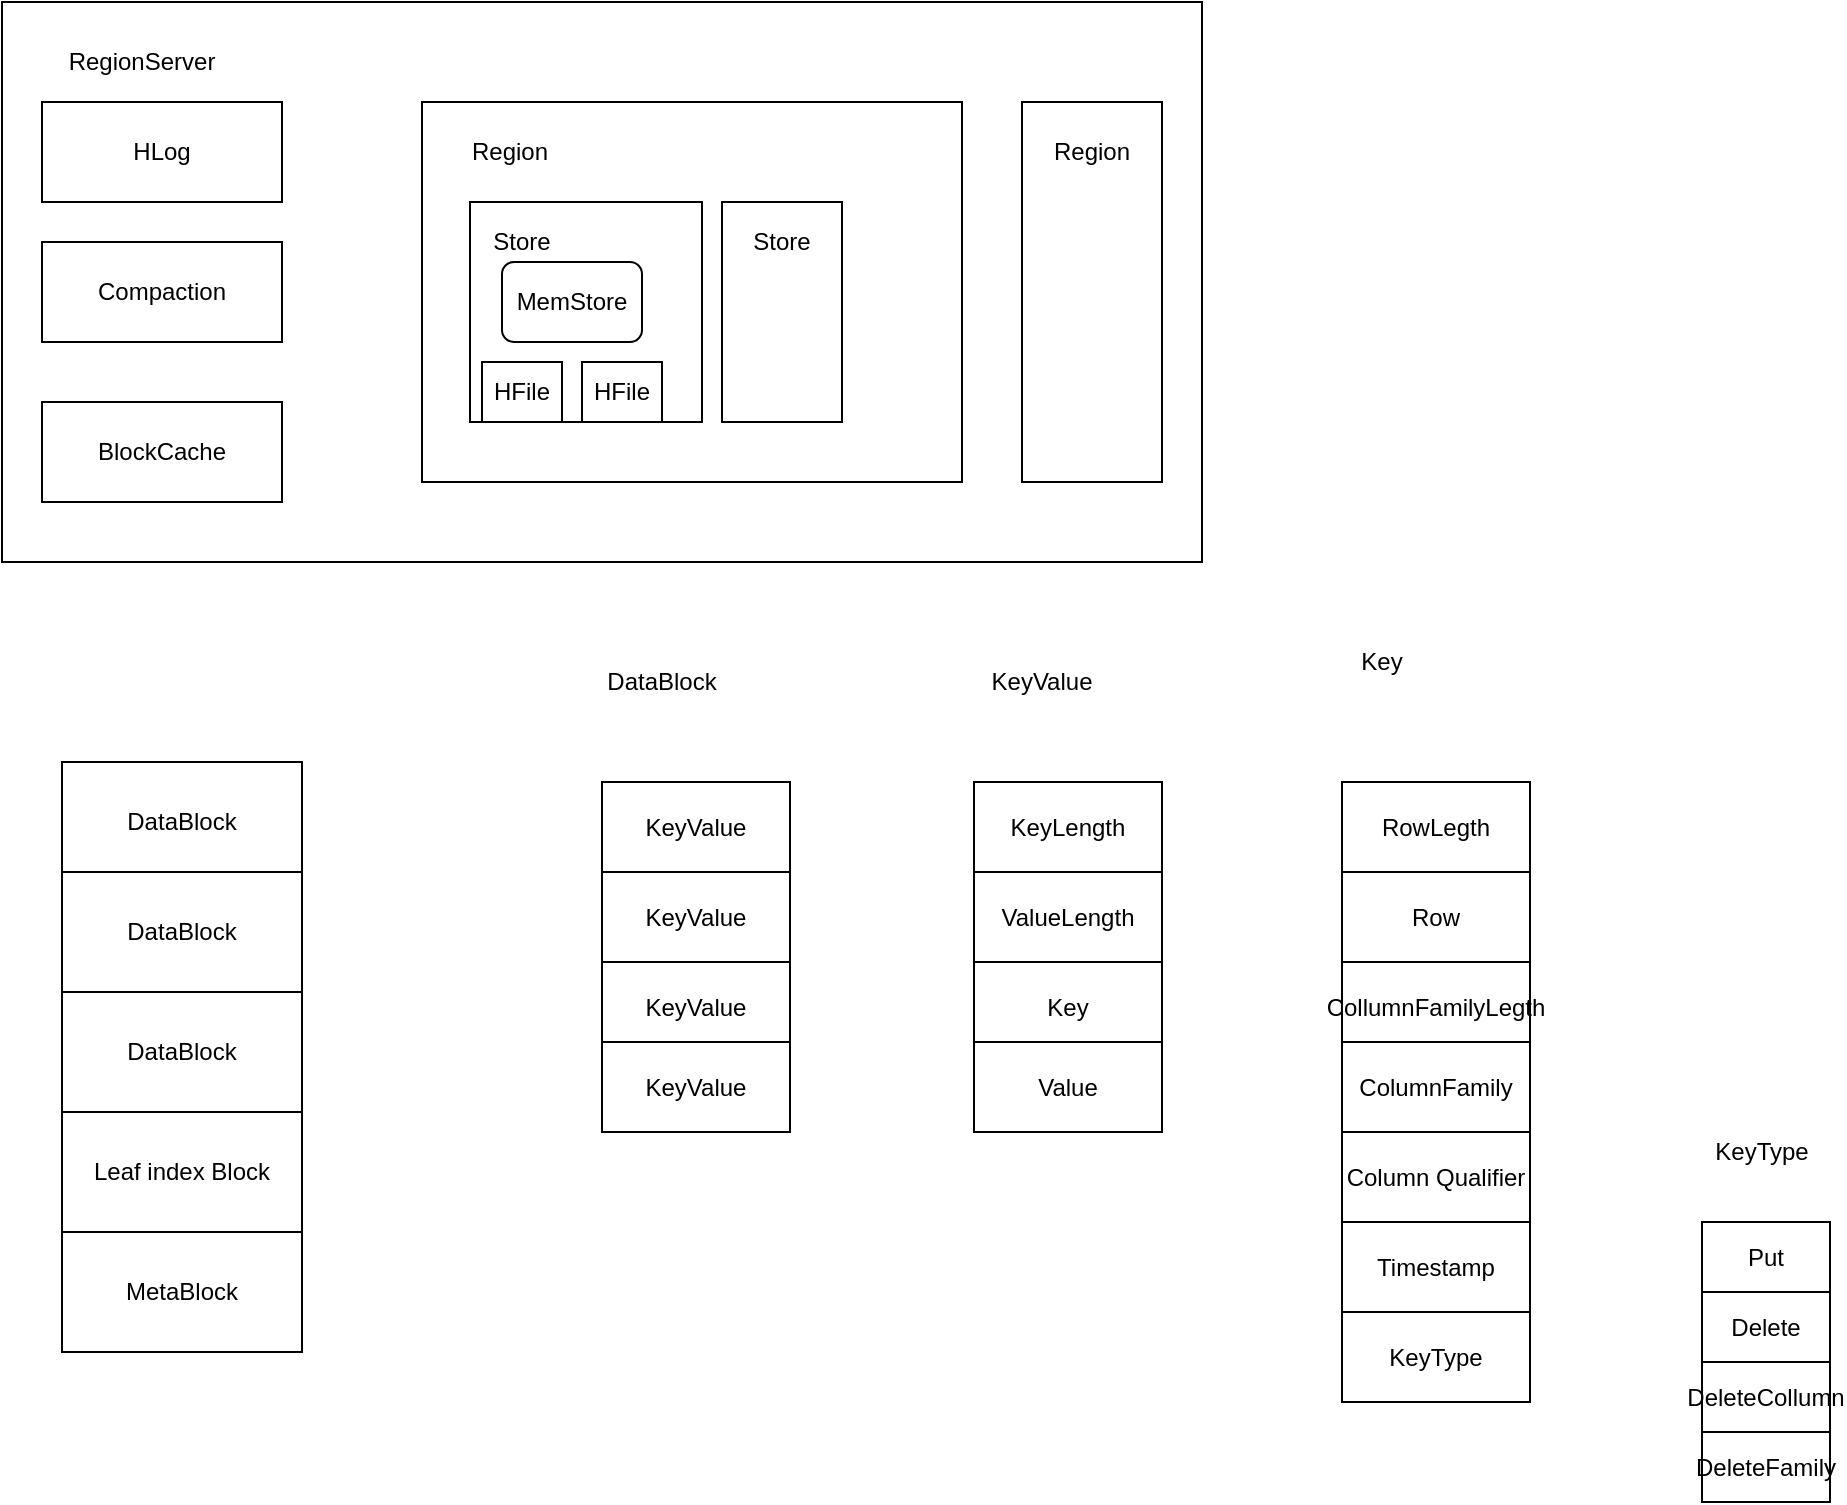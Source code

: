 <mxfile version="12.9.2" type="github"><diagram id="0JoJYc7WzWzA39LZwTIg" name="Page-1"><mxGraphModel dx="786" dy="514" grid="1" gridSize="10" guides="1" tooltips="1" connect="1" arrows="1" fold="1" page="1" pageScale="1" pageWidth="827" pageHeight="1169" math="0" shadow="0"><root><mxCell id="0"/><mxCell id="1" parent="0"/><mxCell id="EPxsvdsIlZg6vVIwDAS6-1" value="" style="rounded=0;whiteSpace=wrap;html=1;" vertex="1" parent="1"><mxGeometry x="180" y="120" width="600" height="280" as="geometry"/></mxCell><mxCell id="EPxsvdsIlZg6vVIwDAS6-2" value="RegionServer" style="text;html=1;strokeColor=none;fillColor=none;align=center;verticalAlign=middle;whiteSpace=wrap;rounded=0;" vertex="1" parent="1"><mxGeometry x="210" y="140" width="80" height="20" as="geometry"/></mxCell><mxCell id="EPxsvdsIlZg6vVIwDAS6-3" value="HLog" style="rounded=0;whiteSpace=wrap;html=1;" vertex="1" parent="1"><mxGeometry x="200" y="170" width="120" height="50" as="geometry"/></mxCell><mxCell id="EPxsvdsIlZg6vVIwDAS6-4" value="Compaction" style="rounded=0;whiteSpace=wrap;html=1;" vertex="1" parent="1"><mxGeometry x="200" y="240" width="120" height="50" as="geometry"/></mxCell><mxCell id="EPxsvdsIlZg6vVIwDAS6-6" value="BlockCache" style="rounded=0;whiteSpace=wrap;html=1;" vertex="1" parent="1"><mxGeometry x="200" y="320" width="120" height="50" as="geometry"/></mxCell><mxCell id="EPxsvdsIlZg6vVIwDAS6-7" value="" style="rounded=0;whiteSpace=wrap;html=1;" vertex="1" parent="1"><mxGeometry x="390" y="170" width="270" height="190" as="geometry"/></mxCell><mxCell id="EPxsvdsIlZg6vVIwDAS6-8" value="Region" style="text;html=1;strokeColor=none;fillColor=none;align=center;verticalAlign=middle;whiteSpace=wrap;rounded=0;" vertex="1" parent="1"><mxGeometry x="414" y="185" width="40" height="20" as="geometry"/></mxCell><mxCell id="EPxsvdsIlZg6vVIwDAS6-9" value="" style="rounded=0;whiteSpace=wrap;html=1;" vertex="1" parent="1"><mxGeometry x="414" y="220" width="116" height="110" as="geometry"/></mxCell><mxCell id="EPxsvdsIlZg6vVIwDAS6-10" value="Store" style="text;html=1;strokeColor=none;fillColor=none;align=center;verticalAlign=middle;whiteSpace=wrap;rounded=0;" vertex="1" parent="1"><mxGeometry x="420" y="230" width="40" height="20" as="geometry"/></mxCell><mxCell id="EPxsvdsIlZg6vVIwDAS6-11" value="MemStore" style="rounded=1;whiteSpace=wrap;html=1;" vertex="1" parent="1"><mxGeometry x="430" y="250" width="70" height="40" as="geometry"/></mxCell><mxCell id="EPxsvdsIlZg6vVIwDAS6-12" value="HFile" style="rounded=0;whiteSpace=wrap;html=1;" vertex="1" parent="1"><mxGeometry x="470" y="300" width="40" height="30" as="geometry"/></mxCell><mxCell id="EPxsvdsIlZg6vVIwDAS6-13" value="HFile" style="rounded=0;whiteSpace=wrap;html=1;" vertex="1" parent="1"><mxGeometry x="420" y="300" width="40" height="30" as="geometry"/></mxCell><mxCell id="EPxsvdsIlZg6vVIwDAS6-15" value="" style="rounded=0;whiteSpace=wrap;html=1;" vertex="1" parent="1"><mxGeometry x="540" y="220" width="60" height="110" as="geometry"/></mxCell><mxCell id="EPxsvdsIlZg6vVIwDAS6-16" value="Store" style="text;html=1;strokeColor=none;fillColor=none;align=center;verticalAlign=middle;whiteSpace=wrap;rounded=0;" vertex="1" parent="1"><mxGeometry x="550" y="230" width="40" height="20" as="geometry"/></mxCell><mxCell id="EPxsvdsIlZg6vVIwDAS6-17" value="" style="rounded=0;whiteSpace=wrap;html=1;" vertex="1" parent="1"><mxGeometry x="690" y="170" width="70" height="190" as="geometry"/></mxCell><mxCell id="EPxsvdsIlZg6vVIwDAS6-19" value="Region" style="text;html=1;strokeColor=none;fillColor=none;align=center;verticalAlign=middle;whiteSpace=wrap;rounded=0;" vertex="1" parent="1"><mxGeometry x="705" y="185" width="40" height="20" as="geometry"/></mxCell><mxCell id="EPxsvdsIlZg6vVIwDAS6-20" value="DataBlock" style="rounded=0;whiteSpace=wrap;html=1;" vertex="1" parent="1"><mxGeometry x="210" y="500" width="120" height="60" as="geometry"/></mxCell><mxCell id="EPxsvdsIlZg6vVIwDAS6-21" value="DataBlock" style="rounded=0;whiteSpace=wrap;html=1;" vertex="1" parent="1"><mxGeometry x="210" y="555" width="120" height="60" as="geometry"/></mxCell><mxCell id="EPxsvdsIlZg6vVIwDAS6-22" value="DataBlock" style="rounded=0;whiteSpace=wrap;html=1;" vertex="1" parent="1"><mxGeometry x="210" y="615" width="120" height="60" as="geometry"/></mxCell><mxCell id="EPxsvdsIlZg6vVIwDAS6-23" value="Leaf index Block" style="rounded=0;whiteSpace=wrap;html=1;" vertex="1" parent="1"><mxGeometry x="210" y="675" width="120" height="60" as="geometry"/></mxCell><mxCell id="EPxsvdsIlZg6vVIwDAS6-24" value="MetaBlock" style="rounded=0;whiteSpace=wrap;html=1;" vertex="1" parent="1"><mxGeometry x="210" y="735" width="120" height="60" as="geometry"/></mxCell><mxCell id="EPxsvdsIlZg6vVIwDAS6-25" value="KeyValue" style="rounded=0;whiteSpace=wrap;html=1;" vertex="1" parent="1"><mxGeometry x="480" y="510" width="94" height="45" as="geometry"/></mxCell><mxCell id="EPxsvdsIlZg6vVIwDAS6-26" value="KeyValue" style="rounded=0;whiteSpace=wrap;html=1;" vertex="1" parent="1"><mxGeometry x="480" y="555" width="94" height="45" as="geometry"/></mxCell><mxCell id="EPxsvdsIlZg6vVIwDAS6-27" value="KeyValue" style="rounded=0;whiteSpace=wrap;html=1;" vertex="1" parent="1"><mxGeometry x="480" y="600" width="94" height="45" as="geometry"/></mxCell><mxCell id="EPxsvdsIlZg6vVIwDAS6-28" value="KeyValue" style="rounded=0;whiteSpace=wrap;html=1;" vertex="1" parent="1"><mxGeometry x="480" y="640" width="94" height="45" as="geometry"/></mxCell><mxCell id="EPxsvdsIlZg6vVIwDAS6-29" value="KeyLength" style="rounded=0;whiteSpace=wrap;html=1;" vertex="1" parent="1"><mxGeometry x="666" y="510" width="94" height="45" as="geometry"/></mxCell><mxCell id="EPxsvdsIlZg6vVIwDAS6-30" value="ValueLength" style="rounded=0;whiteSpace=wrap;html=1;" vertex="1" parent="1"><mxGeometry x="666" y="555" width="94" height="45" as="geometry"/></mxCell><mxCell id="EPxsvdsIlZg6vVIwDAS6-31" value="Key" style="rounded=0;whiteSpace=wrap;html=1;" vertex="1" parent="1"><mxGeometry x="666" y="600" width="94" height="45" as="geometry"/></mxCell><mxCell id="EPxsvdsIlZg6vVIwDAS6-32" value="Value" style="rounded=0;whiteSpace=wrap;html=1;" vertex="1" parent="1"><mxGeometry x="666" y="640" width="94" height="45" as="geometry"/></mxCell><mxCell id="EPxsvdsIlZg6vVIwDAS6-33" value="RowLegth" style="rounded=0;whiteSpace=wrap;html=1;" vertex="1" parent="1"><mxGeometry x="850" y="510" width="94" height="45" as="geometry"/></mxCell><mxCell id="EPxsvdsIlZg6vVIwDAS6-34" value="Row" style="rounded=0;whiteSpace=wrap;html=1;" vertex="1" parent="1"><mxGeometry x="850" y="555" width="94" height="45" as="geometry"/></mxCell><mxCell id="EPxsvdsIlZg6vVIwDAS6-35" value="CollumnFamilyLegth" style="rounded=0;whiteSpace=wrap;html=1;" vertex="1" parent="1"><mxGeometry x="850" y="600" width="94" height="45" as="geometry"/></mxCell><mxCell id="EPxsvdsIlZg6vVIwDAS6-36" value="ColumnFamily" style="rounded=0;whiteSpace=wrap;html=1;" vertex="1" parent="1"><mxGeometry x="850" y="640" width="94" height="45" as="geometry"/></mxCell><mxCell id="EPxsvdsIlZg6vVIwDAS6-37" value="Column Qualifier" style="rounded=0;whiteSpace=wrap;html=1;" vertex="1" parent="1"><mxGeometry x="850" y="685" width="94" height="45" as="geometry"/></mxCell><mxCell id="EPxsvdsIlZg6vVIwDAS6-38" value="Timestamp" style="rounded=0;whiteSpace=wrap;html=1;" vertex="1" parent="1"><mxGeometry x="850" y="730" width="94" height="45" as="geometry"/></mxCell><mxCell id="EPxsvdsIlZg6vVIwDAS6-39" value="KeyType" style="rounded=0;whiteSpace=wrap;html=1;" vertex="1" parent="1"><mxGeometry x="850" y="775" width="94" height="45" as="geometry"/></mxCell><mxCell id="EPxsvdsIlZg6vVIwDAS6-41" value="Put" style="rounded=0;whiteSpace=wrap;html=1;" vertex="1" parent="1"><mxGeometry x="1030" y="730" width="64" height="35" as="geometry"/></mxCell><mxCell id="EPxsvdsIlZg6vVIwDAS6-43" value="Delete" style="rounded=0;whiteSpace=wrap;html=1;" vertex="1" parent="1"><mxGeometry x="1030" y="765" width="64" height="35" as="geometry"/></mxCell><mxCell id="EPxsvdsIlZg6vVIwDAS6-44" value="DeleteCollumn" style="rounded=0;whiteSpace=wrap;html=1;" vertex="1" parent="1"><mxGeometry x="1030" y="800" width="64" height="35" as="geometry"/></mxCell><mxCell id="EPxsvdsIlZg6vVIwDAS6-45" value="DeleteFamily" style="rounded=0;whiteSpace=wrap;html=1;" vertex="1" parent="1"><mxGeometry x="1030" y="835" width="64" height="35" as="geometry"/></mxCell><mxCell id="EPxsvdsIlZg6vVIwDAS6-46" value="DataBlock" style="text;html=1;strokeColor=none;fillColor=none;align=center;verticalAlign=middle;whiteSpace=wrap;rounded=0;" vertex="1" parent="1"><mxGeometry x="490" y="450" width="40" height="20" as="geometry"/></mxCell><mxCell id="EPxsvdsIlZg6vVIwDAS6-47" value="KeyValue" style="text;html=1;strokeColor=none;fillColor=none;align=center;verticalAlign=middle;whiteSpace=wrap;rounded=0;" vertex="1" parent="1"><mxGeometry x="680" y="450" width="40" height="20" as="geometry"/></mxCell><mxCell id="EPxsvdsIlZg6vVIwDAS6-48" value="Key" style="text;html=1;strokeColor=none;fillColor=none;align=center;verticalAlign=middle;whiteSpace=wrap;rounded=0;" vertex="1" parent="1"><mxGeometry x="850" y="440" width="40" height="20" as="geometry"/></mxCell><mxCell id="EPxsvdsIlZg6vVIwDAS6-49" value="KeyType" style="text;html=1;strokeColor=none;fillColor=none;align=center;verticalAlign=middle;whiteSpace=wrap;rounded=0;" vertex="1" parent="1"><mxGeometry x="1040" y="685" width="40" height="20" as="geometry"/></mxCell></root></mxGraphModel></diagram></mxfile>